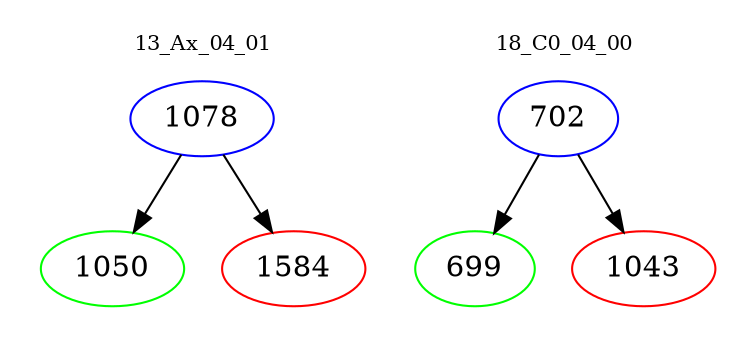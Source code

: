digraph{
subgraph cluster_0 {
color = white
label = "13_Ax_04_01";
fontsize=10;
T0_1078 [label="1078", color="blue"]
T0_1078 -> T0_1050 [color="black"]
T0_1050 [label="1050", color="green"]
T0_1078 -> T0_1584 [color="black"]
T0_1584 [label="1584", color="red"]
}
subgraph cluster_1 {
color = white
label = "18_C0_04_00";
fontsize=10;
T1_702 [label="702", color="blue"]
T1_702 -> T1_699 [color="black"]
T1_699 [label="699", color="green"]
T1_702 -> T1_1043 [color="black"]
T1_1043 [label="1043", color="red"]
}
}
